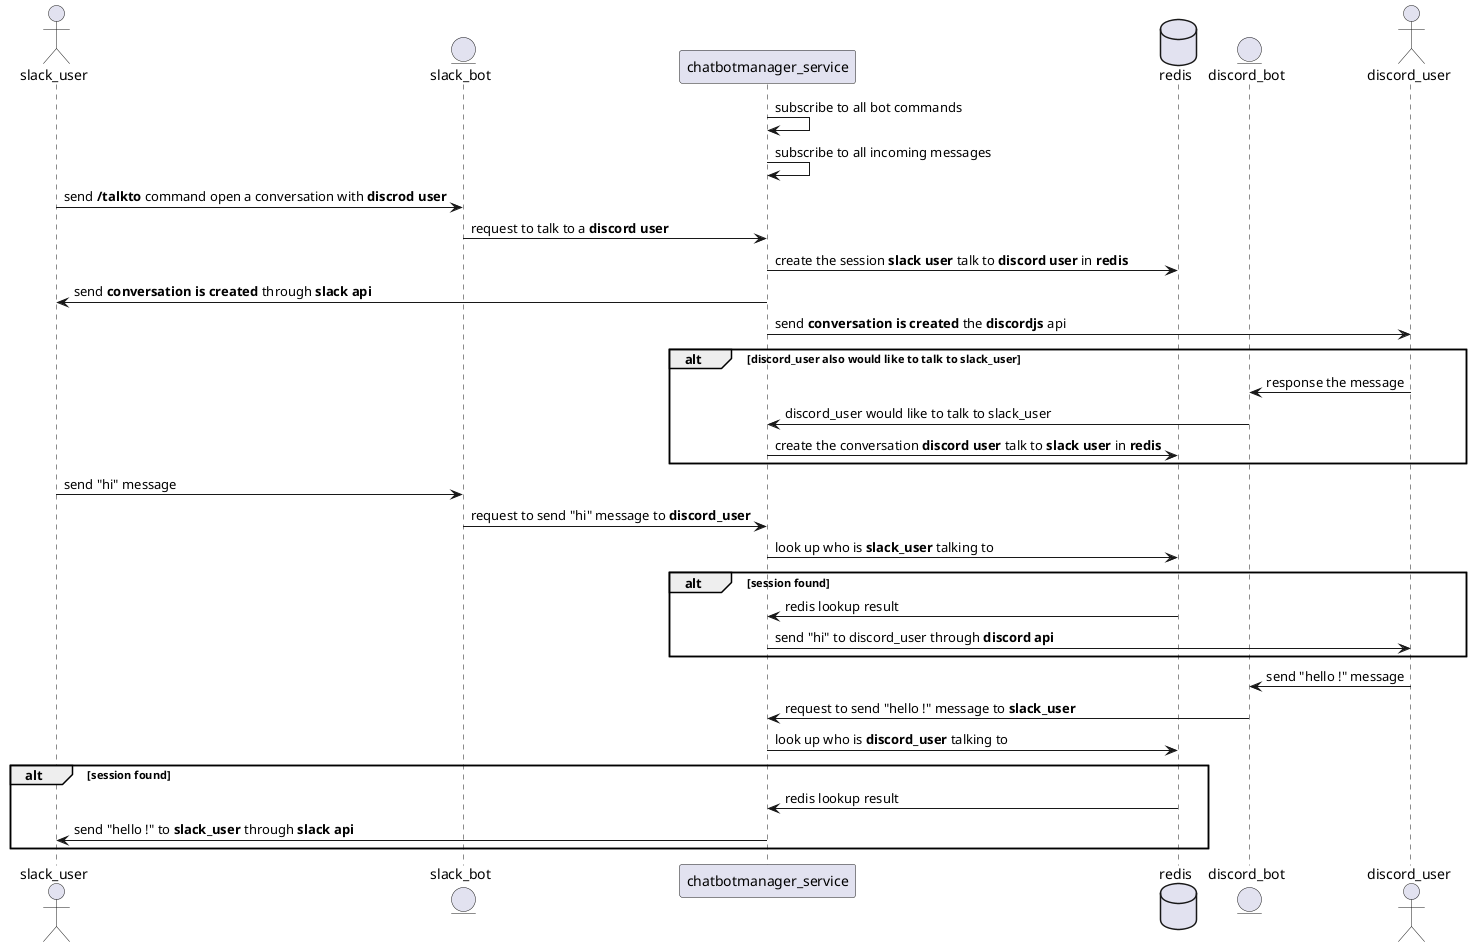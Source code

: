 @startuml
actor slack_user
entity slack_bot
participant chatbotmanager_service
database redis
entity discord_bot
actor discord_user

chatbotmanager_service -> chatbotmanager_service: subscribe to all bot commands
chatbotmanager_service -> chatbotmanager_service: subscribe to all incoming messages
slack_user -> slack_bot: send **/talkto** command open a conversation with **discrod user**
slack_bot -> chatbotmanager_service: request to talk to a **discord user**
chatbotmanager_service -> redis: create the session **slack user** talk to **discord user** in **redis**
chatbotmanager_service -> slack_user: send **conversation is created** through **slack api**
chatbotmanager_service -> discord_user: send **conversation is created** the **discordjs** api
alt discord_user also would like to talk to slack_user
discord_user -> discord_bot: response the message
discord_bot -> chatbotmanager_service: discord_user would like to talk to slack_user
chatbotmanager_service -> redis: create the conversation **discord user** talk to **slack user** in **redis**
end
slack_user -> slack_bot: send "hi" message
slack_bot -> chatbotmanager_service: request to send "hi" message to **discord_user**
chatbotmanager_service -> redis: look up who is **slack_user** talking to
alt session found
redis -> chatbotmanager_service: redis lookup result
chatbotmanager_service -> discord_user: send "hi" to discord_user through **discord api**
end
discord_user -> discord_bot: send "hello !" message
discord_bot -> chatbotmanager_service: request to send "hello !" message to **slack_user**
chatbotmanager_service -> redis: look up who is **discord_user** talking to
alt session found
redis -> chatbotmanager_service: redis lookup result
chatbotmanager_service -> slack_user: send "hello !" to **slack_user** through **slack api**
end
@enduml